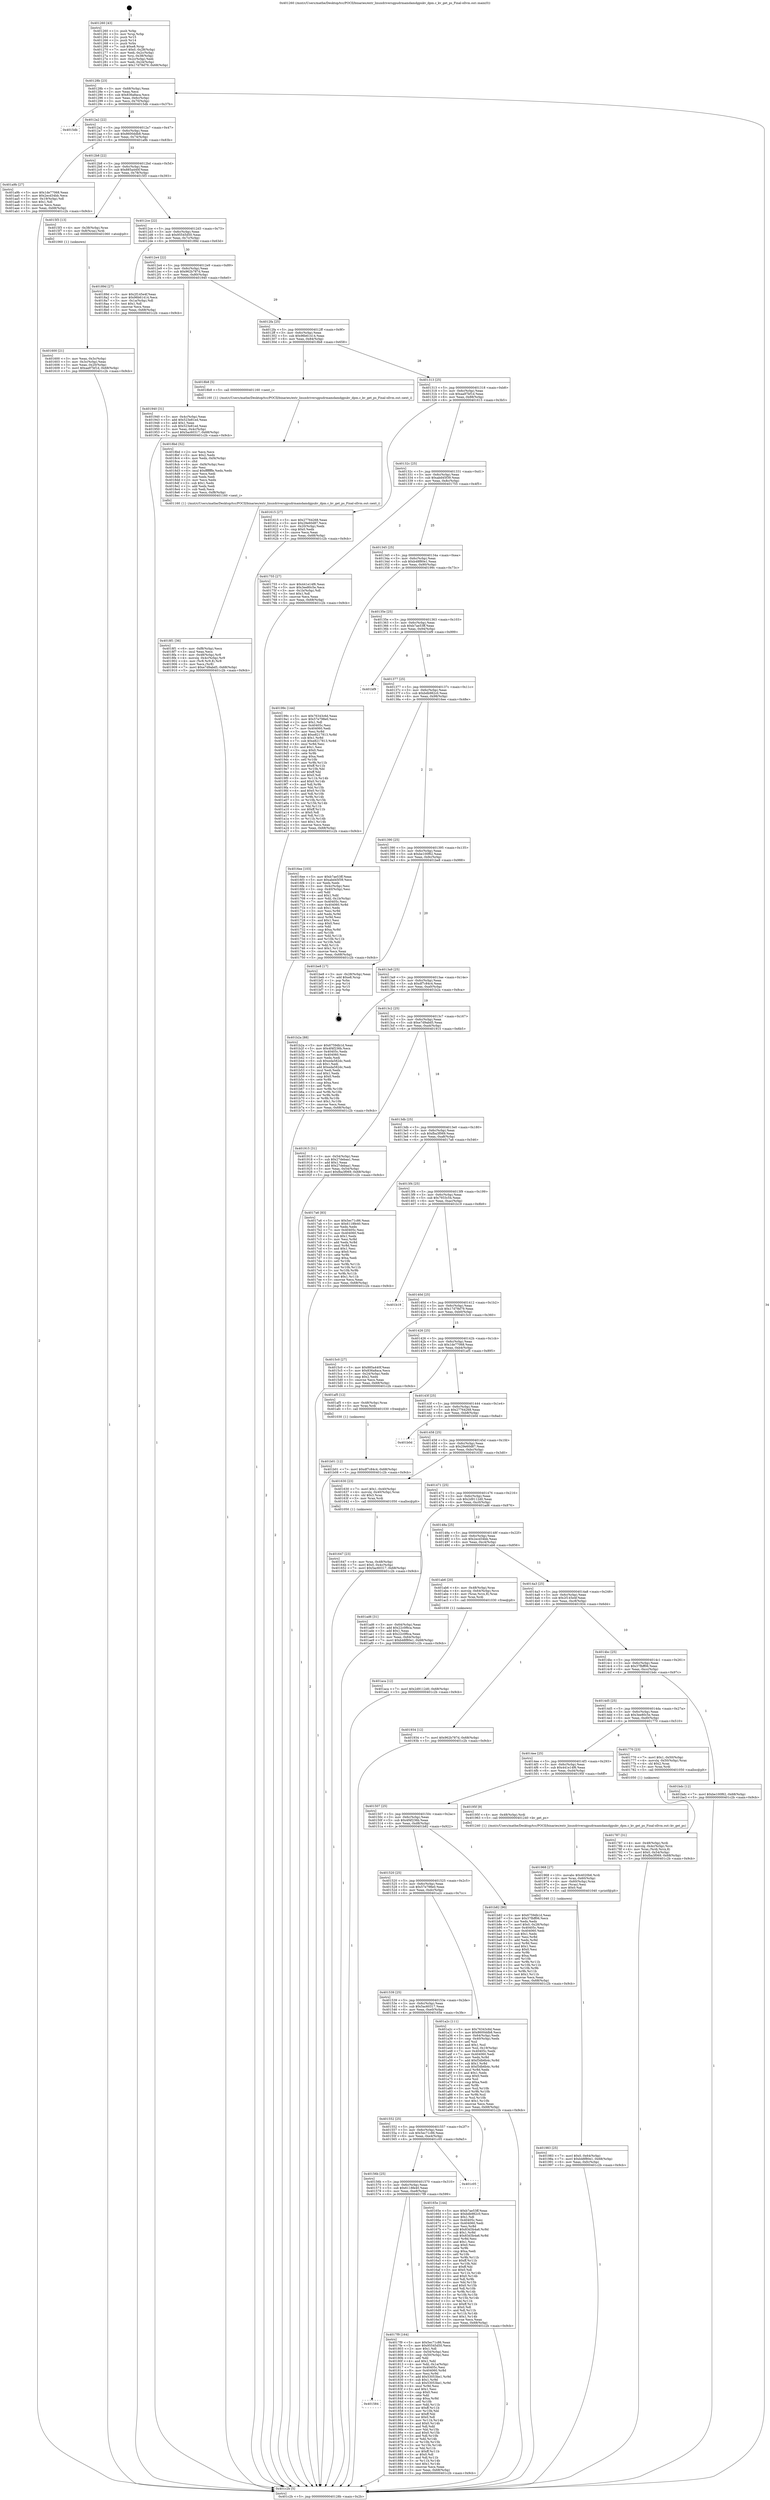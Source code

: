 digraph "0x401260" {
  label = "0x401260 (/mnt/c/Users/mathe/Desktop/tcc/POCII/binaries/extr_linuxdriversgpudrmamdamdgpukv_dpm.c_kv_get_ps_Final-ollvm.out::main(0))"
  labelloc = "t"
  node[shape=record]

  Entry [label="",width=0.3,height=0.3,shape=circle,fillcolor=black,style=filled]
  "0x40128b" [label="{
     0x40128b [23]\l
     | [instrs]\l
     &nbsp;&nbsp;0x40128b \<+3\>: mov -0x68(%rbp),%eax\l
     &nbsp;&nbsp;0x40128e \<+2\>: mov %eax,%ecx\l
     &nbsp;&nbsp;0x401290 \<+6\>: sub $0x836a8aca,%ecx\l
     &nbsp;&nbsp;0x401296 \<+3\>: mov %eax,-0x6c(%rbp)\l
     &nbsp;&nbsp;0x401299 \<+3\>: mov %ecx,-0x70(%rbp)\l
     &nbsp;&nbsp;0x40129c \<+6\>: je 00000000004015db \<main+0x37b\>\l
  }"]
  "0x4015db" [label="{
     0x4015db\l
  }", style=dashed]
  "0x4012a2" [label="{
     0x4012a2 [22]\l
     | [instrs]\l
     &nbsp;&nbsp;0x4012a2 \<+5\>: jmp 00000000004012a7 \<main+0x47\>\l
     &nbsp;&nbsp;0x4012a7 \<+3\>: mov -0x6c(%rbp),%eax\l
     &nbsp;&nbsp;0x4012aa \<+5\>: sub $0x8600ddb8,%eax\l
     &nbsp;&nbsp;0x4012af \<+3\>: mov %eax,-0x74(%rbp)\l
     &nbsp;&nbsp;0x4012b2 \<+6\>: je 0000000000401a9b \<main+0x83b\>\l
  }"]
  Exit [label="",width=0.3,height=0.3,shape=circle,fillcolor=black,style=filled,peripheries=2]
  "0x401a9b" [label="{
     0x401a9b [27]\l
     | [instrs]\l
     &nbsp;&nbsp;0x401a9b \<+5\>: mov $0x1de77068,%eax\l
     &nbsp;&nbsp;0x401aa0 \<+5\>: mov $0x2ecd34bb,%ecx\l
     &nbsp;&nbsp;0x401aa5 \<+3\>: mov -0x19(%rbp),%dl\l
     &nbsp;&nbsp;0x401aa8 \<+3\>: test $0x1,%dl\l
     &nbsp;&nbsp;0x401aab \<+3\>: cmovne %ecx,%eax\l
     &nbsp;&nbsp;0x401aae \<+3\>: mov %eax,-0x68(%rbp)\l
     &nbsp;&nbsp;0x401ab1 \<+5\>: jmp 0000000000401c2b \<main+0x9cb\>\l
  }"]
  "0x4012b8" [label="{
     0x4012b8 [22]\l
     | [instrs]\l
     &nbsp;&nbsp;0x4012b8 \<+5\>: jmp 00000000004012bd \<main+0x5d\>\l
     &nbsp;&nbsp;0x4012bd \<+3\>: mov -0x6c(%rbp),%eax\l
     &nbsp;&nbsp;0x4012c0 \<+5\>: sub $0x885a440f,%eax\l
     &nbsp;&nbsp;0x4012c5 \<+3\>: mov %eax,-0x78(%rbp)\l
     &nbsp;&nbsp;0x4012c8 \<+6\>: je 00000000004015f3 \<main+0x393\>\l
  }"]
  "0x401b01" [label="{
     0x401b01 [12]\l
     | [instrs]\l
     &nbsp;&nbsp;0x401b01 \<+7\>: movl $0xdf7c84c4,-0x68(%rbp)\l
     &nbsp;&nbsp;0x401b08 \<+5\>: jmp 0000000000401c2b \<main+0x9cb\>\l
  }"]
  "0x4015f3" [label="{
     0x4015f3 [13]\l
     | [instrs]\l
     &nbsp;&nbsp;0x4015f3 \<+4\>: mov -0x38(%rbp),%rax\l
     &nbsp;&nbsp;0x4015f7 \<+4\>: mov 0x8(%rax),%rdi\l
     &nbsp;&nbsp;0x4015fb \<+5\>: call 0000000000401060 \<atoi@plt\>\l
     | [calls]\l
     &nbsp;&nbsp;0x401060 \{1\} (unknown)\l
  }"]
  "0x4012ce" [label="{
     0x4012ce [22]\l
     | [instrs]\l
     &nbsp;&nbsp;0x4012ce \<+5\>: jmp 00000000004012d3 \<main+0x73\>\l
     &nbsp;&nbsp;0x4012d3 \<+3\>: mov -0x6c(%rbp),%eax\l
     &nbsp;&nbsp;0x4012d6 \<+5\>: sub $0x95545d50,%eax\l
     &nbsp;&nbsp;0x4012db \<+3\>: mov %eax,-0x7c(%rbp)\l
     &nbsp;&nbsp;0x4012de \<+6\>: je 000000000040189d \<main+0x63d\>\l
  }"]
  "0x401aca" [label="{
     0x401aca [12]\l
     | [instrs]\l
     &nbsp;&nbsp;0x401aca \<+7\>: movl $0x2d9112d0,-0x68(%rbp)\l
     &nbsp;&nbsp;0x401ad1 \<+5\>: jmp 0000000000401c2b \<main+0x9cb\>\l
  }"]
  "0x40189d" [label="{
     0x40189d [27]\l
     | [instrs]\l
     &nbsp;&nbsp;0x40189d \<+5\>: mov $0x2f145e4f,%eax\l
     &nbsp;&nbsp;0x4018a2 \<+5\>: mov $0x96b61414,%ecx\l
     &nbsp;&nbsp;0x4018a7 \<+3\>: mov -0x1a(%rbp),%dl\l
     &nbsp;&nbsp;0x4018aa \<+3\>: test $0x1,%dl\l
     &nbsp;&nbsp;0x4018ad \<+3\>: cmovne %ecx,%eax\l
     &nbsp;&nbsp;0x4018b0 \<+3\>: mov %eax,-0x68(%rbp)\l
     &nbsp;&nbsp;0x4018b3 \<+5\>: jmp 0000000000401c2b \<main+0x9cb\>\l
  }"]
  "0x4012e4" [label="{
     0x4012e4 [22]\l
     | [instrs]\l
     &nbsp;&nbsp;0x4012e4 \<+5\>: jmp 00000000004012e9 \<main+0x89\>\l
     &nbsp;&nbsp;0x4012e9 \<+3\>: mov -0x6c(%rbp),%eax\l
     &nbsp;&nbsp;0x4012ec \<+5\>: sub $0x962b787d,%eax\l
     &nbsp;&nbsp;0x4012f1 \<+3\>: mov %eax,-0x80(%rbp)\l
     &nbsp;&nbsp;0x4012f4 \<+6\>: je 0000000000401940 \<main+0x6e0\>\l
  }"]
  "0x401983" [label="{
     0x401983 [25]\l
     | [instrs]\l
     &nbsp;&nbsp;0x401983 \<+7\>: movl $0x0,-0x64(%rbp)\l
     &nbsp;&nbsp;0x40198a \<+7\>: movl $0xb48f80e1,-0x68(%rbp)\l
     &nbsp;&nbsp;0x401991 \<+6\>: mov %eax,-0xfc(%rbp)\l
     &nbsp;&nbsp;0x401997 \<+5\>: jmp 0000000000401c2b \<main+0x9cb\>\l
  }"]
  "0x401940" [label="{
     0x401940 [31]\l
     | [instrs]\l
     &nbsp;&nbsp;0x401940 \<+3\>: mov -0x4c(%rbp),%eax\l
     &nbsp;&nbsp;0x401943 \<+5\>: add $0x523e81ed,%eax\l
     &nbsp;&nbsp;0x401948 \<+3\>: add $0x1,%eax\l
     &nbsp;&nbsp;0x40194b \<+5\>: sub $0x523e81ed,%eax\l
     &nbsp;&nbsp;0x401950 \<+3\>: mov %eax,-0x4c(%rbp)\l
     &nbsp;&nbsp;0x401953 \<+7\>: movl $0x5ac60317,-0x68(%rbp)\l
     &nbsp;&nbsp;0x40195a \<+5\>: jmp 0000000000401c2b \<main+0x9cb\>\l
  }"]
  "0x4012fa" [label="{
     0x4012fa [25]\l
     | [instrs]\l
     &nbsp;&nbsp;0x4012fa \<+5\>: jmp 00000000004012ff \<main+0x9f\>\l
     &nbsp;&nbsp;0x4012ff \<+3\>: mov -0x6c(%rbp),%eax\l
     &nbsp;&nbsp;0x401302 \<+5\>: sub $0x96b61414,%eax\l
     &nbsp;&nbsp;0x401307 \<+6\>: mov %eax,-0x84(%rbp)\l
     &nbsp;&nbsp;0x40130d \<+6\>: je 00000000004018b8 \<main+0x658\>\l
  }"]
  "0x401968" [label="{
     0x401968 [27]\l
     | [instrs]\l
     &nbsp;&nbsp;0x401968 \<+10\>: movabs $0x4020b6,%rdi\l
     &nbsp;&nbsp;0x401972 \<+4\>: mov %rax,-0x60(%rbp)\l
     &nbsp;&nbsp;0x401976 \<+4\>: mov -0x60(%rbp),%rax\l
     &nbsp;&nbsp;0x40197a \<+2\>: mov (%rax),%esi\l
     &nbsp;&nbsp;0x40197c \<+2\>: mov $0x0,%al\l
     &nbsp;&nbsp;0x40197e \<+5\>: call 0000000000401040 \<printf@plt\>\l
     | [calls]\l
     &nbsp;&nbsp;0x401040 \{1\} (unknown)\l
  }"]
  "0x4018b8" [label="{
     0x4018b8 [5]\l
     | [instrs]\l
     &nbsp;&nbsp;0x4018b8 \<+5\>: call 0000000000401160 \<next_i\>\l
     | [calls]\l
     &nbsp;&nbsp;0x401160 \{1\} (/mnt/c/Users/mathe/Desktop/tcc/POCII/binaries/extr_linuxdriversgpudrmamdamdgpukv_dpm.c_kv_get_ps_Final-ollvm.out::next_i)\l
  }"]
  "0x401313" [label="{
     0x401313 [25]\l
     | [instrs]\l
     &nbsp;&nbsp;0x401313 \<+5\>: jmp 0000000000401318 \<main+0xb8\>\l
     &nbsp;&nbsp;0x401318 \<+3\>: mov -0x6c(%rbp),%eax\l
     &nbsp;&nbsp;0x40131b \<+5\>: sub $0xaa97bf1d,%eax\l
     &nbsp;&nbsp;0x401320 \<+6\>: mov %eax,-0x88(%rbp)\l
     &nbsp;&nbsp;0x401326 \<+6\>: je 0000000000401615 \<main+0x3b5\>\l
  }"]
  "0x4018f1" [label="{
     0x4018f1 [36]\l
     | [instrs]\l
     &nbsp;&nbsp;0x4018f1 \<+6\>: mov -0xf8(%rbp),%ecx\l
     &nbsp;&nbsp;0x4018f7 \<+3\>: imul %eax,%ecx\l
     &nbsp;&nbsp;0x4018fa \<+4\>: mov -0x48(%rbp),%r8\l
     &nbsp;&nbsp;0x4018fe \<+4\>: movslq -0x4c(%rbp),%r9\l
     &nbsp;&nbsp;0x401902 \<+4\>: mov (%r8,%r9,8),%r8\l
     &nbsp;&nbsp;0x401906 \<+3\>: mov %ecx,(%r8)\l
     &nbsp;&nbsp;0x401909 \<+7\>: movl $0xe7d9abd5,-0x68(%rbp)\l
     &nbsp;&nbsp;0x401910 \<+5\>: jmp 0000000000401c2b \<main+0x9cb\>\l
  }"]
  "0x401615" [label="{
     0x401615 [27]\l
     | [instrs]\l
     &nbsp;&nbsp;0x401615 \<+5\>: mov $0x27764268,%eax\l
     &nbsp;&nbsp;0x40161a \<+5\>: mov $0x29e60d87,%ecx\l
     &nbsp;&nbsp;0x40161f \<+3\>: mov -0x20(%rbp),%edx\l
     &nbsp;&nbsp;0x401622 \<+3\>: cmp $0x0,%edx\l
     &nbsp;&nbsp;0x401625 \<+3\>: cmove %ecx,%eax\l
     &nbsp;&nbsp;0x401628 \<+3\>: mov %eax,-0x68(%rbp)\l
     &nbsp;&nbsp;0x40162b \<+5\>: jmp 0000000000401c2b \<main+0x9cb\>\l
  }"]
  "0x40132c" [label="{
     0x40132c [25]\l
     | [instrs]\l
     &nbsp;&nbsp;0x40132c \<+5\>: jmp 0000000000401331 \<main+0xd1\>\l
     &nbsp;&nbsp;0x401331 \<+3\>: mov -0x6c(%rbp),%eax\l
     &nbsp;&nbsp;0x401334 \<+5\>: sub $0xabd45f39,%eax\l
     &nbsp;&nbsp;0x401339 \<+6\>: mov %eax,-0x8c(%rbp)\l
     &nbsp;&nbsp;0x40133f \<+6\>: je 0000000000401755 \<main+0x4f5\>\l
  }"]
  "0x4018bd" [label="{
     0x4018bd [52]\l
     | [instrs]\l
     &nbsp;&nbsp;0x4018bd \<+2\>: xor %ecx,%ecx\l
     &nbsp;&nbsp;0x4018bf \<+5\>: mov $0x2,%edx\l
     &nbsp;&nbsp;0x4018c4 \<+6\>: mov %edx,-0xf4(%rbp)\l
     &nbsp;&nbsp;0x4018ca \<+1\>: cltd\l
     &nbsp;&nbsp;0x4018cb \<+6\>: mov -0xf4(%rbp),%esi\l
     &nbsp;&nbsp;0x4018d1 \<+2\>: idiv %esi\l
     &nbsp;&nbsp;0x4018d3 \<+6\>: imul $0xfffffffe,%edx,%edx\l
     &nbsp;&nbsp;0x4018d9 \<+2\>: mov %ecx,%edi\l
     &nbsp;&nbsp;0x4018db \<+2\>: sub %edx,%edi\l
     &nbsp;&nbsp;0x4018dd \<+2\>: mov %ecx,%edx\l
     &nbsp;&nbsp;0x4018df \<+3\>: sub $0x1,%edx\l
     &nbsp;&nbsp;0x4018e2 \<+2\>: add %edx,%edi\l
     &nbsp;&nbsp;0x4018e4 \<+2\>: sub %edi,%ecx\l
     &nbsp;&nbsp;0x4018e6 \<+6\>: mov %ecx,-0xf8(%rbp)\l
     &nbsp;&nbsp;0x4018ec \<+5\>: call 0000000000401160 \<next_i\>\l
     | [calls]\l
     &nbsp;&nbsp;0x401160 \{1\} (/mnt/c/Users/mathe/Desktop/tcc/POCII/binaries/extr_linuxdriversgpudrmamdamdgpukv_dpm.c_kv_get_ps_Final-ollvm.out::next_i)\l
  }"]
  "0x401755" [label="{
     0x401755 [27]\l
     | [instrs]\l
     &nbsp;&nbsp;0x401755 \<+5\>: mov $0x441e14f6,%eax\l
     &nbsp;&nbsp;0x40175a \<+5\>: mov $0x3ee80c5e,%ecx\l
     &nbsp;&nbsp;0x40175f \<+3\>: mov -0x1b(%rbp),%dl\l
     &nbsp;&nbsp;0x401762 \<+3\>: test $0x1,%dl\l
     &nbsp;&nbsp;0x401765 \<+3\>: cmovne %ecx,%eax\l
     &nbsp;&nbsp;0x401768 \<+3\>: mov %eax,-0x68(%rbp)\l
     &nbsp;&nbsp;0x40176b \<+5\>: jmp 0000000000401c2b \<main+0x9cb\>\l
  }"]
  "0x401345" [label="{
     0x401345 [25]\l
     | [instrs]\l
     &nbsp;&nbsp;0x401345 \<+5\>: jmp 000000000040134a \<main+0xea\>\l
     &nbsp;&nbsp;0x40134a \<+3\>: mov -0x6c(%rbp),%eax\l
     &nbsp;&nbsp;0x40134d \<+5\>: sub $0xb48f80e1,%eax\l
     &nbsp;&nbsp;0x401352 \<+6\>: mov %eax,-0x90(%rbp)\l
     &nbsp;&nbsp;0x401358 \<+6\>: je 000000000040199c \<main+0x73c\>\l
  }"]
  "0x401584" [label="{
     0x401584\l
  }", style=dashed]
  "0x40199c" [label="{
     0x40199c [144]\l
     | [instrs]\l
     &nbsp;&nbsp;0x40199c \<+5\>: mov $0x76343c6d,%eax\l
     &nbsp;&nbsp;0x4019a1 \<+5\>: mov $0x57e798e0,%ecx\l
     &nbsp;&nbsp;0x4019a6 \<+2\>: mov $0x1,%dl\l
     &nbsp;&nbsp;0x4019a8 \<+7\>: mov 0x40405c,%esi\l
     &nbsp;&nbsp;0x4019af \<+7\>: mov 0x404060,%edi\l
     &nbsp;&nbsp;0x4019b6 \<+3\>: mov %esi,%r8d\l
     &nbsp;&nbsp;0x4019b9 \<+7\>: add $0xe8217813,%r8d\l
     &nbsp;&nbsp;0x4019c0 \<+4\>: sub $0x1,%r8d\l
     &nbsp;&nbsp;0x4019c4 \<+7\>: sub $0xe8217813,%r8d\l
     &nbsp;&nbsp;0x4019cb \<+4\>: imul %r8d,%esi\l
     &nbsp;&nbsp;0x4019cf \<+3\>: and $0x1,%esi\l
     &nbsp;&nbsp;0x4019d2 \<+3\>: cmp $0x0,%esi\l
     &nbsp;&nbsp;0x4019d5 \<+4\>: sete %r9b\l
     &nbsp;&nbsp;0x4019d9 \<+3\>: cmp $0xa,%edi\l
     &nbsp;&nbsp;0x4019dc \<+4\>: setl %r10b\l
     &nbsp;&nbsp;0x4019e0 \<+3\>: mov %r9b,%r11b\l
     &nbsp;&nbsp;0x4019e3 \<+4\>: xor $0xff,%r11b\l
     &nbsp;&nbsp;0x4019e7 \<+3\>: mov %r10b,%bl\l
     &nbsp;&nbsp;0x4019ea \<+3\>: xor $0xff,%bl\l
     &nbsp;&nbsp;0x4019ed \<+3\>: xor $0x0,%dl\l
     &nbsp;&nbsp;0x4019f0 \<+3\>: mov %r11b,%r14b\l
     &nbsp;&nbsp;0x4019f3 \<+4\>: and $0x0,%r14b\l
     &nbsp;&nbsp;0x4019f7 \<+3\>: and %dl,%r9b\l
     &nbsp;&nbsp;0x4019fa \<+3\>: mov %bl,%r15b\l
     &nbsp;&nbsp;0x4019fd \<+4\>: and $0x0,%r15b\l
     &nbsp;&nbsp;0x401a01 \<+3\>: and %dl,%r10b\l
     &nbsp;&nbsp;0x401a04 \<+3\>: or %r9b,%r14b\l
     &nbsp;&nbsp;0x401a07 \<+3\>: or %r10b,%r15b\l
     &nbsp;&nbsp;0x401a0a \<+3\>: xor %r15b,%r14b\l
     &nbsp;&nbsp;0x401a0d \<+3\>: or %bl,%r11b\l
     &nbsp;&nbsp;0x401a10 \<+4\>: xor $0xff,%r11b\l
     &nbsp;&nbsp;0x401a14 \<+3\>: or $0x0,%dl\l
     &nbsp;&nbsp;0x401a17 \<+3\>: and %dl,%r11b\l
     &nbsp;&nbsp;0x401a1a \<+3\>: or %r11b,%r14b\l
     &nbsp;&nbsp;0x401a1d \<+4\>: test $0x1,%r14b\l
     &nbsp;&nbsp;0x401a21 \<+3\>: cmovne %ecx,%eax\l
     &nbsp;&nbsp;0x401a24 \<+3\>: mov %eax,-0x68(%rbp)\l
     &nbsp;&nbsp;0x401a27 \<+5\>: jmp 0000000000401c2b \<main+0x9cb\>\l
  }"]
  "0x40135e" [label="{
     0x40135e [25]\l
     | [instrs]\l
     &nbsp;&nbsp;0x40135e \<+5\>: jmp 0000000000401363 \<main+0x103\>\l
     &nbsp;&nbsp;0x401363 \<+3\>: mov -0x6c(%rbp),%eax\l
     &nbsp;&nbsp;0x401366 \<+5\>: sub $0xb7ae53ff,%eax\l
     &nbsp;&nbsp;0x40136b \<+6\>: mov %eax,-0x94(%rbp)\l
     &nbsp;&nbsp;0x401371 \<+6\>: je 0000000000401bf9 \<main+0x999\>\l
  }"]
  "0x4017f9" [label="{
     0x4017f9 [164]\l
     | [instrs]\l
     &nbsp;&nbsp;0x4017f9 \<+5\>: mov $0x5ec71c86,%eax\l
     &nbsp;&nbsp;0x4017fe \<+5\>: mov $0x95545d50,%ecx\l
     &nbsp;&nbsp;0x401803 \<+2\>: mov $0x1,%dl\l
     &nbsp;&nbsp;0x401805 \<+3\>: mov -0x54(%rbp),%esi\l
     &nbsp;&nbsp;0x401808 \<+3\>: cmp -0x50(%rbp),%esi\l
     &nbsp;&nbsp;0x40180b \<+4\>: setl %dil\l
     &nbsp;&nbsp;0x40180f \<+4\>: and $0x1,%dil\l
     &nbsp;&nbsp;0x401813 \<+4\>: mov %dil,-0x1a(%rbp)\l
     &nbsp;&nbsp;0x401817 \<+7\>: mov 0x40405c,%esi\l
     &nbsp;&nbsp;0x40181e \<+8\>: mov 0x404060,%r8d\l
     &nbsp;&nbsp;0x401826 \<+3\>: mov %esi,%r9d\l
     &nbsp;&nbsp;0x401829 \<+7\>: add $0x53053be1,%r9d\l
     &nbsp;&nbsp;0x401830 \<+4\>: sub $0x1,%r9d\l
     &nbsp;&nbsp;0x401834 \<+7\>: sub $0x53053be1,%r9d\l
     &nbsp;&nbsp;0x40183b \<+4\>: imul %r9d,%esi\l
     &nbsp;&nbsp;0x40183f \<+3\>: and $0x1,%esi\l
     &nbsp;&nbsp;0x401842 \<+3\>: cmp $0x0,%esi\l
     &nbsp;&nbsp;0x401845 \<+4\>: sete %dil\l
     &nbsp;&nbsp;0x401849 \<+4\>: cmp $0xa,%r8d\l
     &nbsp;&nbsp;0x40184d \<+4\>: setl %r10b\l
     &nbsp;&nbsp;0x401851 \<+3\>: mov %dil,%r11b\l
     &nbsp;&nbsp;0x401854 \<+4\>: xor $0xff,%r11b\l
     &nbsp;&nbsp;0x401858 \<+3\>: mov %r10b,%bl\l
     &nbsp;&nbsp;0x40185b \<+3\>: xor $0xff,%bl\l
     &nbsp;&nbsp;0x40185e \<+3\>: xor $0x0,%dl\l
     &nbsp;&nbsp;0x401861 \<+3\>: mov %r11b,%r14b\l
     &nbsp;&nbsp;0x401864 \<+4\>: and $0x0,%r14b\l
     &nbsp;&nbsp;0x401868 \<+3\>: and %dl,%dil\l
     &nbsp;&nbsp;0x40186b \<+3\>: mov %bl,%r15b\l
     &nbsp;&nbsp;0x40186e \<+4\>: and $0x0,%r15b\l
     &nbsp;&nbsp;0x401872 \<+3\>: and %dl,%r10b\l
     &nbsp;&nbsp;0x401875 \<+3\>: or %dil,%r14b\l
     &nbsp;&nbsp;0x401878 \<+3\>: or %r10b,%r15b\l
     &nbsp;&nbsp;0x40187b \<+3\>: xor %r15b,%r14b\l
     &nbsp;&nbsp;0x40187e \<+3\>: or %bl,%r11b\l
     &nbsp;&nbsp;0x401881 \<+4\>: xor $0xff,%r11b\l
     &nbsp;&nbsp;0x401885 \<+3\>: or $0x0,%dl\l
     &nbsp;&nbsp;0x401888 \<+3\>: and %dl,%r11b\l
     &nbsp;&nbsp;0x40188b \<+3\>: or %r11b,%r14b\l
     &nbsp;&nbsp;0x40188e \<+4\>: test $0x1,%r14b\l
     &nbsp;&nbsp;0x401892 \<+3\>: cmovne %ecx,%eax\l
     &nbsp;&nbsp;0x401895 \<+3\>: mov %eax,-0x68(%rbp)\l
     &nbsp;&nbsp;0x401898 \<+5\>: jmp 0000000000401c2b \<main+0x9cb\>\l
  }"]
  "0x401bf9" [label="{
     0x401bf9\l
  }", style=dashed]
  "0x401377" [label="{
     0x401377 [25]\l
     | [instrs]\l
     &nbsp;&nbsp;0x401377 \<+5\>: jmp 000000000040137c \<main+0x11c\>\l
     &nbsp;&nbsp;0x40137c \<+3\>: mov -0x6c(%rbp),%eax\l
     &nbsp;&nbsp;0x40137f \<+5\>: sub $0xbdb982c0,%eax\l
     &nbsp;&nbsp;0x401384 \<+6\>: mov %eax,-0x98(%rbp)\l
     &nbsp;&nbsp;0x40138a \<+6\>: je 00000000004016ee \<main+0x48e\>\l
  }"]
  "0x40156b" [label="{
     0x40156b [25]\l
     | [instrs]\l
     &nbsp;&nbsp;0x40156b \<+5\>: jmp 0000000000401570 \<main+0x310\>\l
     &nbsp;&nbsp;0x401570 \<+3\>: mov -0x6c(%rbp),%eax\l
     &nbsp;&nbsp;0x401573 \<+5\>: sub $0x6118fe40,%eax\l
     &nbsp;&nbsp;0x401578 \<+6\>: mov %eax,-0xe8(%rbp)\l
     &nbsp;&nbsp;0x40157e \<+6\>: je 00000000004017f9 \<main+0x599\>\l
  }"]
  "0x4016ee" [label="{
     0x4016ee [103]\l
     | [instrs]\l
     &nbsp;&nbsp;0x4016ee \<+5\>: mov $0xb7ae53ff,%eax\l
     &nbsp;&nbsp;0x4016f3 \<+5\>: mov $0xabd45f39,%ecx\l
     &nbsp;&nbsp;0x4016f8 \<+2\>: xor %edx,%edx\l
     &nbsp;&nbsp;0x4016fa \<+3\>: mov -0x4c(%rbp),%esi\l
     &nbsp;&nbsp;0x4016fd \<+3\>: cmp -0x40(%rbp),%esi\l
     &nbsp;&nbsp;0x401700 \<+4\>: setl %dil\l
     &nbsp;&nbsp;0x401704 \<+4\>: and $0x1,%dil\l
     &nbsp;&nbsp;0x401708 \<+4\>: mov %dil,-0x1b(%rbp)\l
     &nbsp;&nbsp;0x40170c \<+7\>: mov 0x40405c,%esi\l
     &nbsp;&nbsp;0x401713 \<+8\>: mov 0x404060,%r8d\l
     &nbsp;&nbsp;0x40171b \<+3\>: sub $0x1,%edx\l
     &nbsp;&nbsp;0x40171e \<+3\>: mov %esi,%r9d\l
     &nbsp;&nbsp;0x401721 \<+3\>: add %edx,%r9d\l
     &nbsp;&nbsp;0x401724 \<+4\>: imul %r9d,%esi\l
     &nbsp;&nbsp;0x401728 \<+3\>: and $0x1,%esi\l
     &nbsp;&nbsp;0x40172b \<+3\>: cmp $0x0,%esi\l
     &nbsp;&nbsp;0x40172e \<+4\>: sete %dil\l
     &nbsp;&nbsp;0x401732 \<+4\>: cmp $0xa,%r8d\l
     &nbsp;&nbsp;0x401736 \<+4\>: setl %r10b\l
     &nbsp;&nbsp;0x40173a \<+3\>: mov %dil,%r11b\l
     &nbsp;&nbsp;0x40173d \<+3\>: and %r10b,%r11b\l
     &nbsp;&nbsp;0x401740 \<+3\>: xor %r10b,%dil\l
     &nbsp;&nbsp;0x401743 \<+3\>: or %dil,%r11b\l
     &nbsp;&nbsp;0x401746 \<+4\>: test $0x1,%r11b\l
     &nbsp;&nbsp;0x40174a \<+3\>: cmovne %ecx,%eax\l
     &nbsp;&nbsp;0x40174d \<+3\>: mov %eax,-0x68(%rbp)\l
     &nbsp;&nbsp;0x401750 \<+5\>: jmp 0000000000401c2b \<main+0x9cb\>\l
  }"]
  "0x401390" [label="{
     0x401390 [25]\l
     | [instrs]\l
     &nbsp;&nbsp;0x401390 \<+5\>: jmp 0000000000401395 \<main+0x135\>\l
     &nbsp;&nbsp;0x401395 \<+3\>: mov -0x6c(%rbp),%eax\l
     &nbsp;&nbsp;0x401398 \<+5\>: sub $0xbe100f62,%eax\l
     &nbsp;&nbsp;0x40139d \<+6\>: mov %eax,-0x9c(%rbp)\l
     &nbsp;&nbsp;0x4013a3 \<+6\>: je 0000000000401be8 \<main+0x988\>\l
  }"]
  "0x401c05" [label="{
     0x401c05\l
  }", style=dashed]
  "0x401be8" [label="{
     0x401be8 [17]\l
     | [instrs]\l
     &nbsp;&nbsp;0x401be8 \<+3\>: mov -0x28(%rbp),%eax\l
     &nbsp;&nbsp;0x401beb \<+7\>: add $0xe8,%rsp\l
     &nbsp;&nbsp;0x401bf2 \<+1\>: pop %rbx\l
     &nbsp;&nbsp;0x401bf3 \<+2\>: pop %r14\l
     &nbsp;&nbsp;0x401bf5 \<+2\>: pop %r15\l
     &nbsp;&nbsp;0x401bf7 \<+1\>: pop %rbp\l
     &nbsp;&nbsp;0x401bf8 \<+1\>: ret\l
  }"]
  "0x4013a9" [label="{
     0x4013a9 [25]\l
     | [instrs]\l
     &nbsp;&nbsp;0x4013a9 \<+5\>: jmp 00000000004013ae \<main+0x14e\>\l
     &nbsp;&nbsp;0x4013ae \<+3\>: mov -0x6c(%rbp),%eax\l
     &nbsp;&nbsp;0x4013b1 \<+5\>: sub $0xdf7c84c4,%eax\l
     &nbsp;&nbsp;0x4013b6 \<+6\>: mov %eax,-0xa0(%rbp)\l
     &nbsp;&nbsp;0x4013bc \<+6\>: je 0000000000401b2a \<main+0x8ca\>\l
  }"]
  "0x401787" [label="{
     0x401787 [31]\l
     | [instrs]\l
     &nbsp;&nbsp;0x401787 \<+4\>: mov -0x48(%rbp),%rdi\l
     &nbsp;&nbsp;0x40178b \<+4\>: movslq -0x4c(%rbp),%rcx\l
     &nbsp;&nbsp;0x40178f \<+4\>: mov %rax,(%rdi,%rcx,8)\l
     &nbsp;&nbsp;0x401793 \<+7\>: movl $0x0,-0x54(%rbp)\l
     &nbsp;&nbsp;0x40179a \<+7\>: movl $0xfba3f069,-0x68(%rbp)\l
     &nbsp;&nbsp;0x4017a1 \<+5\>: jmp 0000000000401c2b \<main+0x9cb\>\l
  }"]
  "0x401b2a" [label="{
     0x401b2a [88]\l
     | [instrs]\l
     &nbsp;&nbsp;0x401b2a \<+5\>: mov $0x6759db1d,%eax\l
     &nbsp;&nbsp;0x401b2f \<+5\>: mov $0x4f4f236b,%ecx\l
     &nbsp;&nbsp;0x401b34 \<+7\>: mov 0x40405c,%edx\l
     &nbsp;&nbsp;0x401b3b \<+7\>: mov 0x404060,%esi\l
     &nbsp;&nbsp;0x401b42 \<+2\>: mov %edx,%edi\l
     &nbsp;&nbsp;0x401b44 \<+6\>: sub $0xeda582dc,%edi\l
     &nbsp;&nbsp;0x401b4a \<+3\>: sub $0x1,%edi\l
     &nbsp;&nbsp;0x401b4d \<+6\>: add $0xeda582dc,%edi\l
     &nbsp;&nbsp;0x401b53 \<+3\>: imul %edi,%edx\l
     &nbsp;&nbsp;0x401b56 \<+3\>: and $0x1,%edx\l
     &nbsp;&nbsp;0x401b59 \<+3\>: cmp $0x0,%edx\l
     &nbsp;&nbsp;0x401b5c \<+4\>: sete %r8b\l
     &nbsp;&nbsp;0x401b60 \<+3\>: cmp $0xa,%esi\l
     &nbsp;&nbsp;0x401b63 \<+4\>: setl %r9b\l
     &nbsp;&nbsp;0x401b67 \<+3\>: mov %r8b,%r10b\l
     &nbsp;&nbsp;0x401b6a \<+3\>: and %r9b,%r10b\l
     &nbsp;&nbsp;0x401b6d \<+3\>: xor %r9b,%r8b\l
     &nbsp;&nbsp;0x401b70 \<+3\>: or %r8b,%r10b\l
     &nbsp;&nbsp;0x401b73 \<+4\>: test $0x1,%r10b\l
     &nbsp;&nbsp;0x401b77 \<+3\>: cmovne %ecx,%eax\l
     &nbsp;&nbsp;0x401b7a \<+3\>: mov %eax,-0x68(%rbp)\l
     &nbsp;&nbsp;0x401b7d \<+5\>: jmp 0000000000401c2b \<main+0x9cb\>\l
  }"]
  "0x4013c2" [label="{
     0x4013c2 [25]\l
     | [instrs]\l
     &nbsp;&nbsp;0x4013c2 \<+5\>: jmp 00000000004013c7 \<main+0x167\>\l
     &nbsp;&nbsp;0x4013c7 \<+3\>: mov -0x6c(%rbp),%eax\l
     &nbsp;&nbsp;0x4013ca \<+5\>: sub $0xe7d9abd5,%eax\l
     &nbsp;&nbsp;0x4013cf \<+6\>: mov %eax,-0xa4(%rbp)\l
     &nbsp;&nbsp;0x4013d5 \<+6\>: je 0000000000401915 \<main+0x6b5\>\l
  }"]
  "0x401552" [label="{
     0x401552 [25]\l
     | [instrs]\l
     &nbsp;&nbsp;0x401552 \<+5\>: jmp 0000000000401557 \<main+0x2f7\>\l
     &nbsp;&nbsp;0x401557 \<+3\>: mov -0x6c(%rbp),%eax\l
     &nbsp;&nbsp;0x40155a \<+5\>: sub $0x5ec71c86,%eax\l
     &nbsp;&nbsp;0x40155f \<+6\>: mov %eax,-0xe4(%rbp)\l
     &nbsp;&nbsp;0x401565 \<+6\>: je 0000000000401c05 \<main+0x9a5\>\l
  }"]
  "0x401915" [label="{
     0x401915 [31]\l
     | [instrs]\l
     &nbsp;&nbsp;0x401915 \<+3\>: mov -0x54(%rbp),%eax\l
     &nbsp;&nbsp;0x401918 \<+5\>: sub $0x27debaa1,%eax\l
     &nbsp;&nbsp;0x40191d \<+3\>: add $0x1,%eax\l
     &nbsp;&nbsp;0x401920 \<+5\>: add $0x27debaa1,%eax\l
     &nbsp;&nbsp;0x401925 \<+3\>: mov %eax,-0x54(%rbp)\l
     &nbsp;&nbsp;0x401928 \<+7\>: movl $0xfba3f069,-0x68(%rbp)\l
     &nbsp;&nbsp;0x40192f \<+5\>: jmp 0000000000401c2b \<main+0x9cb\>\l
  }"]
  "0x4013db" [label="{
     0x4013db [25]\l
     | [instrs]\l
     &nbsp;&nbsp;0x4013db \<+5\>: jmp 00000000004013e0 \<main+0x180\>\l
     &nbsp;&nbsp;0x4013e0 \<+3\>: mov -0x6c(%rbp),%eax\l
     &nbsp;&nbsp;0x4013e3 \<+5\>: sub $0xfba3f069,%eax\l
     &nbsp;&nbsp;0x4013e8 \<+6\>: mov %eax,-0xa8(%rbp)\l
     &nbsp;&nbsp;0x4013ee \<+6\>: je 00000000004017a6 \<main+0x546\>\l
  }"]
  "0x40165e" [label="{
     0x40165e [144]\l
     | [instrs]\l
     &nbsp;&nbsp;0x40165e \<+5\>: mov $0xb7ae53ff,%eax\l
     &nbsp;&nbsp;0x401663 \<+5\>: mov $0xbdb982c0,%ecx\l
     &nbsp;&nbsp;0x401668 \<+2\>: mov $0x1,%dl\l
     &nbsp;&nbsp;0x40166a \<+7\>: mov 0x40405c,%esi\l
     &nbsp;&nbsp;0x401671 \<+7\>: mov 0x404060,%edi\l
     &nbsp;&nbsp;0x401678 \<+3\>: mov %esi,%r8d\l
     &nbsp;&nbsp;0x40167b \<+7\>: add $0x83d3b4a6,%r8d\l
     &nbsp;&nbsp;0x401682 \<+4\>: sub $0x1,%r8d\l
     &nbsp;&nbsp;0x401686 \<+7\>: sub $0x83d3b4a6,%r8d\l
     &nbsp;&nbsp;0x40168d \<+4\>: imul %r8d,%esi\l
     &nbsp;&nbsp;0x401691 \<+3\>: and $0x1,%esi\l
     &nbsp;&nbsp;0x401694 \<+3\>: cmp $0x0,%esi\l
     &nbsp;&nbsp;0x401697 \<+4\>: sete %r9b\l
     &nbsp;&nbsp;0x40169b \<+3\>: cmp $0xa,%edi\l
     &nbsp;&nbsp;0x40169e \<+4\>: setl %r10b\l
     &nbsp;&nbsp;0x4016a2 \<+3\>: mov %r9b,%r11b\l
     &nbsp;&nbsp;0x4016a5 \<+4\>: xor $0xff,%r11b\l
     &nbsp;&nbsp;0x4016a9 \<+3\>: mov %r10b,%bl\l
     &nbsp;&nbsp;0x4016ac \<+3\>: xor $0xff,%bl\l
     &nbsp;&nbsp;0x4016af \<+3\>: xor $0x0,%dl\l
     &nbsp;&nbsp;0x4016b2 \<+3\>: mov %r11b,%r14b\l
     &nbsp;&nbsp;0x4016b5 \<+4\>: and $0x0,%r14b\l
     &nbsp;&nbsp;0x4016b9 \<+3\>: and %dl,%r9b\l
     &nbsp;&nbsp;0x4016bc \<+3\>: mov %bl,%r15b\l
     &nbsp;&nbsp;0x4016bf \<+4\>: and $0x0,%r15b\l
     &nbsp;&nbsp;0x4016c3 \<+3\>: and %dl,%r10b\l
     &nbsp;&nbsp;0x4016c6 \<+3\>: or %r9b,%r14b\l
     &nbsp;&nbsp;0x4016c9 \<+3\>: or %r10b,%r15b\l
     &nbsp;&nbsp;0x4016cc \<+3\>: xor %r15b,%r14b\l
     &nbsp;&nbsp;0x4016cf \<+3\>: or %bl,%r11b\l
     &nbsp;&nbsp;0x4016d2 \<+4\>: xor $0xff,%r11b\l
     &nbsp;&nbsp;0x4016d6 \<+3\>: or $0x0,%dl\l
     &nbsp;&nbsp;0x4016d9 \<+3\>: and %dl,%r11b\l
     &nbsp;&nbsp;0x4016dc \<+3\>: or %r11b,%r14b\l
     &nbsp;&nbsp;0x4016df \<+4\>: test $0x1,%r14b\l
     &nbsp;&nbsp;0x4016e3 \<+3\>: cmovne %ecx,%eax\l
     &nbsp;&nbsp;0x4016e6 \<+3\>: mov %eax,-0x68(%rbp)\l
     &nbsp;&nbsp;0x4016e9 \<+5\>: jmp 0000000000401c2b \<main+0x9cb\>\l
  }"]
  "0x4017a6" [label="{
     0x4017a6 [83]\l
     | [instrs]\l
     &nbsp;&nbsp;0x4017a6 \<+5\>: mov $0x5ec71c86,%eax\l
     &nbsp;&nbsp;0x4017ab \<+5\>: mov $0x6118fe40,%ecx\l
     &nbsp;&nbsp;0x4017b0 \<+2\>: xor %edx,%edx\l
     &nbsp;&nbsp;0x4017b2 \<+7\>: mov 0x40405c,%esi\l
     &nbsp;&nbsp;0x4017b9 \<+7\>: mov 0x404060,%edi\l
     &nbsp;&nbsp;0x4017c0 \<+3\>: sub $0x1,%edx\l
     &nbsp;&nbsp;0x4017c3 \<+3\>: mov %esi,%r8d\l
     &nbsp;&nbsp;0x4017c6 \<+3\>: add %edx,%r8d\l
     &nbsp;&nbsp;0x4017c9 \<+4\>: imul %r8d,%esi\l
     &nbsp;&nbsp;0x4017cd \<+3\>: and $0x1,%esi\l
     &nbsp;&nbsp;0x4017d0 \<+3\>: cmp $0x0,%esi\l
     &nbsp;&nbsp;0x4017d3 \<+4\>: sete %r9b\l
     &nbsp;&nbsp;0x4017d7 \<+3\>: cmp $0xa,%edi\l
     &nbsp;&nbsp;0x4017da \<+4\>: setl %r10b\l
     &nbsp;&nbsp;0x4017de \<+3\>: mov %r9b,%r11b\l
     &nbsp;&nbsp;0x4017e1 \<+3\>: and %r10b,%r11b\l
     &nbsp;&nbsp;0x4017e4 \<+3\>: xor %r10b,%r9b\l
     &nbsp;&nbsp;0x4017e7 \<+3\>: or %r9b,%r11b\l
     &nbsp;&nbsp;0x4017ea \<+4\>: test $0x1,%r11b\l
     &nbsp;&nbsp;0x4017ee \<+3\>: cmovne %ecx,%eax\l
     &nbsp;&nbsp;0x4017f1 \<+3\>: mov %eax,-0x68(%rbp)\l
     &nbsp;&nbsp;0x4017f4 \<+5\>: jmp 0000000000401c2b \<main+0x9cb\>\l
  }"]
  "0x4013f4" [label="{
     0x4013f4 [25]\l
     | [instrs]\l
     &nbsp;&nbsp;0x4013f4 \<+5\>: jmp 00000000004013f9 \<main+0x199\>\l
     &nbsp;&nbsp;0x4013f9 \<+3\>: mov -0x6c(%rbp),%eax\l
     &nbsp;&nbsp;0x4013fc \<+5\>: sub $0x7933c54,%eax\l
     &nbsp;&nbsp;0x401401 \<+6\>: mov %eax,-0xac(%rbp)\l
     &nbsp;&nbsp;0x401407 \<+6\>: je 0000000000401b19 \<main+0x8b9\>\l
  }"]
  "0x401539" [label="{
     0x401539 [25]\l
     | [instrs]\l
     &nbsp;&nbsp;0x401539 \<+5\>: jmp 000000000040153e \<main+0x2de\>\l
     &nbsp;&nbsp;0x40153e \<+3\>: mov -0x6c(%rbp),%eax\l
     &nbsp;&nbsp;0x401541 \<+5\>: sub $0x5ac60317,%eax\l
     &nbsp;&nbsp;0x401546 \<+6\>: mov %eax,-0xe0(%rbp)\l
     &nbsp;&nbsp;0x40154c \<+6\>: je 000000000040165e \<main+0x3fe\>\l
  }"]
  "0x401b19" [label="{
     0x401b19\l
  }", style=dashed]
  "0x40140d" [label="{
     0x40140d [25]\l
     | [instrs]\l
     &nbsp;&nbsp;0x40140d \<+5\>: jmp 0000000000401412 \<main+0x1b2\>\l
     &nbsp;&nbsp;0x401412 \<+3\>: mov -0x6c(%rbp),%eax\l
     &nbsp;&nbsp;0x401415 \<+5\>: sub $0x17d78d79,%eax\l
     &nbsp;&nbsp;0x40141a \<+6\>: mov %eax,-0xb0(%rbp)\l
     &nbsp;&nbsp;0x401420 \<+6\>: je 00000000004015c0 \<main+0x360\>\l
  }"]
  "0x401a2c" [label="{
     0x401a2c [111]\l
     | [instrs]\l
     &nbsp;&nbsp;0x401a2c \<+5\>: mov $0x76343c6d,%eax\l
     &nbsp;&nbsp;0x401a31 \<+5\>: mov $0x8600ddb8,%ecx\l
     &nbsp;&nbsp;0x401a36 \<+3\>: mov -0x64(%rbp),%edx\l
     &nbsp;&nbsp;0x401a39 \<+3\>: cmp -0x40(%rbp),%edx\l
     &nbsp;&nbsp;0x401a3c \<+4\>: setl %sil\l
     &nbsp;&nbsp;0x401a40 \<+4\>: and $0x1,%sil\l
     &nbsp;&nbsp;0x401a44 \<+4\>: mov %sil,-0x19(%rbp)\l
     &nbsp;&nbsp;0x401a48 \<+7\>: mov 0x40405c,%edx\l
     &nbsp;&nbsp;0x401a4f \<+7\>: mov 0x404060,%edi\l
     &nbsp;&nbsp;0x401a56 \<+3\>: mov %edx,%r8d\l
     &nbsp;&nbsp;0x401a59 \<+7\>: add $0xf3db6b4c,%r8d\l
     &nbsp;&nbsp;0x401a60 \<+4\>: sub $0x1,%r8d\l
     &nbsp;&nbsp;0x401a64 \<+7\>: sub $0xf3db6b4c,%r8d\l
     &nbsp;&nbsp;0x401a6b \<+4\>: imul %r8d,%edx\l
     &nbsp;&nbsp;0x401a6f \<+3\>: and $0x1,%edx\l
     &nbsp;&nbsp;0x401a72 \<+3\>: cmp $0x0,%edx\l
     &nbsp;&nbsp;0x401a75 \<+4\>: sete %sil\l
     &nbsp;&nbsp;0x401a79 \<+3\>: cmp $0xa,%edi\l
     &nbsp;&nbsp;0x401a7c \<+4\>: setl %r9b\l
     &nbsp;&nbsp;0x401a80 \<+3\>: mov %sil,%r10b\l
     &nbsp;&nbsp;0x401a83 \<+3\>: and %r9b,%r10b\l
     &nbsp;&nbsp;0x401a86 \<+3\>: xor %r9b,%sil\l
     &nbsp;&nbsp;0x401a89 \<+3\>: or %sil,%r10b\l
     &nbsp;&nbsp;0x401a8c \<+4\>: test $0x1,%r10b\l
     &nbsp;&nbsp;0x401a90 \<+3\>: cmovne %ecx,%eax\l
     &nbsp;&nbsp;0x401a93 \<+3\>: mov %eax,-0x68(%rbp)\l
     &nbsp;&nbsp;0x401a96 \<+5\>: jmp 0000000000401c2b \<main+0x9cb\>\l
  }"]
  "0x4015c0" [label="{
     0x4015c0 [27]\l
     | [instrs]\l
     &nbsp;&nbsp;0x4015c0 \<+5\>: mov $0x885a440f,%eax\l
     &nbsp;&nbsp;0x4015c5 \<+5\>: mov $0x836a8aca,%ecx\l
     &nbsp;&nbsp;0x4015ca \<+3\>: mov -0x24(%rbp),%edx\l
     &nbsp;&nbsp;0x4015cd \<+3\>: cmp $0x2,%edx\l
     &nbsp;&nbsp;0x4015d0 \<+3\>: cmovne %ecx,%eax\l
     &nbsp;&nbsp;0x4015d3 \<+3\>: mov %eax,-0x68(%rbp)\l
     &nbsp;&nbsp;0x4015d6 \<+5\>: jmp 0000000000401c2b \<main+0x9cb\>\l
  }"]
  "0x401426" [label="{
     0x401426 [25]\l
     | [instrs]\l
     &nbsp;&nbsp;0x401426 \<+5\>: jmp 000000000040142b \<main+0x1cb\>\l
     &nbsp;&nbsp;0x40142b \<+3\>: mov -0x6c(%rbp),%eax\l
     &nbsp;&nbsp;0x40142e \<+5\>: sub $0x1de77068,%eax\l
     &nbsp;&nbsp;0x401433 \<+6\>: mov %eax,-0xb4(%rbp)\l
     &nbsp;&nbsp;0x401439 \<+6\>: je 0000000000401af5 \<main+0x895\>\l
  }"]
  "0x401c2b" [label="{
     0x401c2b [5]\l
     | [instrs]\l
     &nbsp;&nbsp;0x401c2b \<+5\>: jmp 000000000040128b \<main+0x2b\>\l
  }"]
  "0x401260" [label="{
     0x401260 [43]\l
     | [instrs]\l
     &nbsp;&nbsp;0x401260 \<+1\>: push %rbp\l
     &nbsp;&nbsp;0x401261 \<+3\>: mov %rsp,%rbp\l
     &nbsp;&nbsp;0x401264 \<+2\>: push %r15\l
     &nbsp;&nbsp;0x401266 \<+2\>: push %r14\l
     &nbsp;&nbsp;0x401268 \<+1\>: push %rbx\l
     &nbsp;&nbsp;0x401269 \<+7\>: sub $0xe8,%rsp\l
     &nbsp;&nbsp;0x401270 \<+7\>: movl $0x0,-0x28(%rbp)\l
     &nbsp;&nbsp;0x401277 \<+3\>: mov %edi,-0x2c(%rbp)\l
     &nbsp;&nbsp;0x40127a \<+4\>: mov %rsi,-0x38(%rbp)\l
     &nbsp;&nbsp;0x40127e \<+3\>: mov -0x2c(%rbp),%edi\l
     &nbsp;&nbsp;0x401281 \<+3\>: mov %edi,-0x24(%rbp)\l
     &nbsp;&nbsp;0x401284 \<+7\>: movl $0x17d78d79,-0x68(%rbp)\l
  }"]
  "0x401600" [label="{
     0x401600 [21]\l
     | [instrs]\l
     &nbsp;&nbsp;0x401600 \<+3\>: mov %eax,-0x3c(%rbp)\l
     &nbsp;&nbsp;0x401603 \<+3\>: mov -0x3c(%rbp),%eax\l
     &nbsp;&nbsp;0x401606 \<+3\>: mov %eax,-0x20(%rbp)\l
     &nbsp;&nbsp;0x401609 \<+7\>: movl $0xaa97bf1d,-0x68(%rbp)\l
     &nbsp;&nbsp;0x401610 \<+5\>: jmp 0000000000401c2b \<main+0x9cb\>\l
  }"]
  "0x401520" [label="{
     0x401520 [25]\l
     | [instrs]\l
     &nbsp;&nbsp;0x401520 \<+5\>: jmp 0000000000401525 \<main+0x2c5\>\l
     &nbsp;&nbsp;0x401525 \<+3\>: mov -0x6c(%rbp),%eax\l
     &nbsp;&nbsp;0x401528 \<+5\>: sub $0x57e798e0,%eax\l
     &nbsp;&nbsp;0x40152d \<+6\>: mov %eax,-0xdc(%rbp)\l
     &nbsp;&nbsp;0x401533 \<+6\>: je 0000000000401a2c \<main+0x7cc\>\l
  }"]
  "0x401af5" [label="{
     0x401af5 [12]\l
     | [instrs]\l
     &nbsp;&nbsp;0x401af5 \<+4\>: mov -0x48(%rbp),%rax\l
     &nbsp;&nbsp;0x401af9 \<+3\>: mov %rax,%rdi\l
     &nbsp;&nbsp;0x401afc \<+5\>: call 0000000000401030 \<free@plt\>\l
     | [calls]\l
     &nbsp;&nbsp;0x401030 \{1\} (unknown)\l
  }"]
  "0x40143f" [label="{
     0x40143f [25]\l
     | [instrs]\l
     &nbsp;&nbsp;0x40143f \<+5\>: jmp 0000000000401444 \<main+0x1e4\>\l
     &nbsp;&nbsp;0x401444 \<+3\>: mov -0x6c(%rbp),%eax\l
     &nbsp;&nbsp;0x401447 \<+5\>: sub $0x27764268,%eax\l
     &nbsp;&nbsp;0x40144c \<+6\>: mov %eax,-0xb8(%rbp)\l
     &nbsp;&nbsp;0x401452 \<+6\>: je 0000000000401b0d \<main+0x8ad\>\l
  }"]
  "0x401b82" [label="{
     0x401b82 [90]\l
     | [instrs]\l
     &nbsp;&nbsp;0x401b82 \<+5\>: mov $0x6759db1d,%eax\l
     &nbsp;&nbsp;0x401b87 \<+5\>: mov $0x37fbff06,%ecx\l
     &nbsp;&nbsp;0x401b8c \<+2\>: xor %edx,%edx\l
     &nbsp;&nbsp;0x401b8e \<+7\>: movl $0x0,-0x28(%rbp)\l
     &nbsp;&nbsp;0x401b95 \<+7\>: mov 0x40405c,%esi\l
     &nbsp;&nbsp;0x401b9c \<+7\>: mov 0x404060,%edi\l
     &nbsp;&nbsp;0x401ba3 \<+3\>: sub $0x1,%edx\l
     &nbsp;&nbsp;0x401ba6 \<+3\>: mov %esi,%r8d\l
     &nbsp;&nbsp;0x401ba9 \<+3\>: add %edx,%r8d\l
     &nbsp;&nbsp;0x401bac \<+4\>: imul %r8d,%esi\l
     &nbsp;&nbsp;0x401bb0 \<+3\>: and $0x1,%esi\l
     &nbsp;&nbsp;0x401bb3 \<+3\>: cmp $0x0,%esi\l
     &nbsp;&nbsp;0x401bb6 \<+4\>: sete %r9b\l
     &nbsp;&nbsp;0x401bba \<+3\>: cmp $0xa,%edi\l
     &nbsp;&nbsp;0x401bbd \<+4\>: setl %r10b\l
     &nbsp;&nbsp;0x401bc1 \<+3\>: mov %r9b,%r11b\l
     &nbsp;&nbsp;0x401bc4 \<+3\>: and %r10b,%r11b\l
     &nbsp;&nbsp;0x401bc7 \<+3\>: xor %r10b,%r9b\l
     &nbsp;&nbsp;0x401bca \<+3\>: or %r9b,%r11b\l
     &nbsp;&nbsp;0x401bcd \<+4\>: test $0x1,%r11b\l
     &nbsp;&nbsp;0x401bd1 \<+3\>: cmovne %ecx,%eax\l
     &nbsp;&nbsp;0x401bd4 \<+3\>: mov %eax,-0x68(%rbp)\l
     &nbsp;&nbsp;0x401bd7 \<+5\>: jmp 0000000000401c2b \<main+0x9cb\>\l
  }"]
  "0x401b0d" [label="{
     0x401b0d\l
  }", style=dashed]
  "0x401458" [label="{
     0x401458 [25]\l
     | [instrs]\l
     &nbsp;&nbsp;0x401458 \<+5\>: jmp 000000000040145d \<main+0x1fd\>\l
     &nbsp;&nbsp;0x40145d \<+3\>: mov -0x6c(%rbp),%eax\l
     &nbsp;&nbsp;0x401460 \<+5\>: sub $0x29e60d87,%eax\l
     &nbsp;&nbsp;0x401465 \<+6\>: mov %eax,-0xbc(%rbp)\l
     &nbsp;&nbsp;0x40146b \<+6\>: je 0000000000401630 \<main+0x3d0\>\l
  }"]
  "0x401507" [label="{
     0x401507 [25]\l
     | [instrs]\l
     &nbsp;&nbsp;0x401507 \<+5\>: jmp 000000000040150c \<main+0x2ac\>\l
     &nbsp;&nbsp;0x40150c \<+3\>: mov -0x6c(%rbp),%eax\l
     &nbsp;&nbsp;0x40150f \<+5\>: sub $0x4f4f236b,%eax\l
     &nbsp;&nbsp;0x401514 \<+6\>: mov %eax,-0xd8(%rbp)\l
     &nbsp;&nbsp;0x40151a \<+6\>: je 0000000000401b82 \<main+0x922\>\l
  }"]
  "0x401630" [label="{
     0x401630 [23]\l
     | [instrs]\l
     &nbsp;&nbsp;0x401630 \<+7\>: movl $0x1,-0x40(%rbp)\l
     &nbsp;&nbsp;0x401637 \<+4\>: movslq -0x40(%rbp),%rax\l
     &nbsp;&nbsp;0x40163b \<+4\>: shl $0x3,%rax\l
     &nbsp;&nbsp;0x40163f \<+3\>: mov %rax,%rdi\l
     &nbsp;&nbsp;0x401642 \<+5\>: call 0000000000401050 \<malloc@plt\>\l
     | [calls]\l
     &nbsp;&nbsp;0x401050 \{1\} (unknown)\l
  }"]
  "0x401471" [label="{
     0x401471 [25]\l
     | [instrs]\l
     &nbsp;&nbsp;0x401471 \<+5\>: jmp 0000000000401476 \<main+0x216\>\l
     &nbsp;&nbsp;0x401476 \<+3\>: mov -0x6c(%rbp),%eax\l
     &nbsp;&nbsp;0x401479 \<+5\>: sub $0x2d9112d0,%eax\l
     &nbsp;&nbsp;0x40147e \<+6\>: mov %eax,-0xc0(%rbp)\l
     &nbsp;&nbsp;0x401484 \<+6\>: je 0000000000401ad6 \<main+0x876\>\l
  }"]
  "0x401647" [label="{
     0x401647 [23]\l
     | [instrs]\l
     &nbsp;&nbsp;0x401647 \<+4\>: mov %rax,-0x48(%rbp)\l
     &nbsp;&nbsp;0x40164b \<+7\>: movl $0x0,-0x4c(%rbp)\l
     &nbsp;&nbsp;0x401652 \<+7\>: movl $0x5ac60317,-0x68(%rbp)\l
     &nbsp;&nbsp;0x401659 \<+5\>: jmp 0000000000401c2b \<main+0x9cb\>\l
  }"]
  "0x40195f" [label="{
     0x40195f [9]\l
     | [instrs]\l
     &nbsp;&nbsp;0x40195f \<+4\>: mov -0x48(%rbp),%rdi\l
     &nbsp;&nbsp;0x401963 \<+5\>: call 0000000000401240 \<kv_get_ps\>\l
     | [calls]\l
     &nbsp;&nbsp;0x401240 \{1\} (/mnt/c/Users/mathe/Desktop/tcc/POCII/binaries/extr_linuxdriversgpudrmamdamdgpukv_dpm.c_kv_get_ps_Final-ollvm.out::kv_get_ps)\l
  }"]
  "0x401ad6" [label="{
     0x401ad6 [31]\l
     | [instrs]\l
     &nbsp;&nbsp;0x401ad6 \<+3\>: mov -0x64(%rbp),%eax\l
     &nbsp;&nbsp;0x401ad9 \<+5\>: add $0x22c0f6ca,%eax\l
     &nbsp;&nbsp;0x401ade \<+3\>: add $0x1,%eax\l
     &nbsp;&nbsp;0x401ae1 \<+5\>: sub $0x22c0f6ca,%eax\l
     &nbsp;&nbsp;0x401ae6 \<+3\>: mov %eax,-0x64(%rbp)\l
     &nbsp;&nbsp;0x401ae9 \<+7\>: movl $0xb48f80e1,-0x68(%rbp)\l
     &nbsp;&nbsp;0x401af0 \<+5\>: jmp 0000000000401c2b \<main+0x9cb\>\l
  }"]
  "0x40148a" [label="{
     0x40148a [25]\l
     | [instrs]\l
     &nbsp;&nbsp;0x40148a \<+5\>: jmp 000000000040148f \<main+0x22f\>\l
     &nbsp;&nbsp;0x40148f \<+3\>: mov -0x6c(%rbp),%eax\l
     &nbsp;&nbsp;0x401492 \<+5\>: sub $0x2ecd34bb,%eax\l
     &nbsp;&nbsp;0x401497 \<+6\>: mov %eax,-0xc4(%rbp)\l
     &nbsp;&nbsp;0x40149d \<+6\>: je 0000000000401ab6 \<main+0x856\>\l
  }"]
  "0x4014ee" [label="{
     0x4014ee [25]\l
     | [instrs]\l
     &nbsp;&nbsp;0x4014ee \<+5\>: jmp 00000000004014f3 \<main+0x293\>\l
     &nbsp;&nbsp;0x4014f3 \<+3\>: mov -0x6c(%rbp),%eax\l
     &nbsp;&nbsp;0x4014f6 \<+5\>: sub $0x441e14f6,%eax\l
     &nbsp;&nbsp;0x4014fb \<+6\>: mov %eax,-0xd4(%rbp)\l
     &nbsp;&nbsp;0x401501 \<+6\>: je 000000000040195f \<main+0x6ff\>\l
  }"]
  "0x401ab6" [label="{
     0x401ab6 [20]\l
     | [instrs]\l
     &nbsp;&nbsp;0x401ab6 \<+4\>: mov -0x48(%rbp),%rax\l
     &nbsp;&nbsp;0x401aba \<+4\>: movslq -0x64(%rbp),%rcx\l
     &nbsp;&nbsp;0x401abe \<+4\>: mov (%rax,%rcx,8),%rax\l
     &nbsp;&nbsp;0x401ac2 \<+3\>: mov %rax,%rdi\l
     &nbsp;&nbsp;0x401ac5 \<+5\>: call 0000000000401030 \<free@plt\>\l
     | [calls]\l
     &nbsp;&nbsp;0x401030 \{1\} (unknown)\l
  }"]
  "0x4014a3" [label="{
     0x4014a3 [25]\l
     | [instrs]\l
     &nbsp;&nbsp;0x4014a3 \<+5\>: jmp 00000000004014a8 \<main+0x248\>\l
     &nbsp;&nbsp;0x4014a8 \<+3\>: mov -0x6c(%rbp),%eax\l
     &nbsp;&nbsp;0x4014ab \<+5\>: sub $0x2f145e4f,%eax\l
     &nbsp;&nbsp;0x4014b0 \<+6\>: mov %eax,-0xc8(%rbp)\l
     &nbsp;&nbsp;0x4014b6 \<+6\>: je 0000000000401934 \<main+0x6d4\>\l
  }"]
  "0x401770" [label="{
     0x401770 [23]\l
     | [instrs]\l
     &nbsp;&nbsp;0x401770 \<+7\>: movl $0x1,-0x50(%rbp)\l
     &nbsp;&nbsp;0x401777 \<+4\>: movslq -0x50(%rbp),%rax\l
     &nbsp;&nbsp;0x40177b \<+4\>: shl $0x2,%rax\l
     &nbsp;&nbsp;0x40177f \<+3\>: mov %rax,%rdi\l
     &nbsp;&nbsp;0x401782 \<+5\>: call 0000000000401050 \<malloc@plt\>\l
     | [calls]\l
     &nbsp;&nbsp;0x401050 \{1\} (unknown)\l
  }"]
  "0x401934" [label="{
     0x401934 [12]\l
     | [instrs]\l
     &nbsp;&nbsp;0x401934 \<+7\>: movl $0x962b787d,-0x68(%rbp)\l
     &nbsp;&nbsp;0x40193b \<+5\>: jmp 0000000000401c2b \<main+0x9cb\>\l
  }"]
  "0x4014bc" [label="{
     0x4014bc [25]\l
     | [instrs]\l
     &nbsp;&nbsp;0x4014bc \<+5\>: jmp 00000000004014c1 \<main+0x261\>\l
     &nbsp;&nbsp;0x4014c1 \<+3\>: mov -0x6c(%rbp),%eax\l
     &nbsp;&nbsp;0x4014c4 \<+5\>: sub $0x37fbff06,%eax\l
     &nbsp;&nbsp;0x4014c9 \<+6\>: mov %eax,-0xcc(%rbp)\l
     &nbsp;&nbsp;0x4014cf \<+6\>: je 0000000000401bdc \<main+0x97c\>\l
  }"]
  "0x4014d5" [label="{
     0x4014d5 [25]\l
     | [instrs]\l
     &nbsp;&nbsp;0x4014d5 \<+5\>: jmp 00000000004014da \<main+0x27a\>\l
     &nbsp;&nbsp;0x4014da \<+3\>: mov -0x6c(%rbp),%eax\l
     &nbsp;&nbsp;0x4014dd \<+5\>: sub $0x3ee80c5e,%eax\l
     &nbsp;&nbsp;0x4014e2 \<+6\>: mov %eax,-0xd0(%rbp)\l
     &nbsp;&nbsp;0x4014e8 \<+6\>: je 0000000000401770 \<main+0x510\>\l
  }"]
  "0x401bdc" [label="{
     0x401bdc [12]\l
     | [instrs]\l
     &nbsp;&nbsp;0x401bdc \<+7\>: movl $0xbe100f62,-0x68(%rbp)\l
     &nbsp;&nbsp;0x401be3 \<+5\>: jmp 0000000000401c2b \<main+0x9cb\>\l
  }"]
  Entry -> "0x401260" [label=" 1"]
  "0x40128b" -> "0x4015db" [label=" 0"]
  "0x40128b" -> "0x4012a2" [label=" 35"]
  "0x401be8" -> Exit [label=" 1"]
  "0x4012a2" -> "0x401a9b" [label=" 2"]
  "0x4012a2" -> "0x4012b8" [label=" 33"]
  "0x401bdc" -> "0x401c2b" [label=" 1"]
  "0x4012b8" -> "0x4015f3" [label=" 1"]
  "0x4012b8" -> "0x4012ce" [label=" 32"]
  "0x401b82" -> "0x401c2b" [label=" 1"]
  "0x4012ce" -> "0x40189d" [label=" 2"]
  "0x4012ce" -> "0x4012e4" [label=" 30"]
  "0x401b2a" -> "0x401c2b" [label=" 1"]
  "0x4012e4" -> "0x401940" [label=" 1"]
  "0x4012e4" -> "0x4012fa" [label=" 29"]
  "0x401b01" -> "0x401c2b" [label=" 1"]
  "0x4012fa" -> "0x4018b8" [label=" 1"]
  "0x4012fa" -> "0x401313" [label=" 28"]
  "0x401af5" -> "0x401b01" [label=" 1"]
  "0x401313" -> "0x401615" [label=" 1"]
  "0x401313" -> "0x40132c" [label=" 27"]
  "0x401ad6" -> "0x401c2b" [label=" 1"]
  "0x40132c" -> "0x401755" [label=" 2"]
  "0x40132c" -> "0x401345" [label=" 25"]
  "0x401aca" -> "0x401c2b" [label=" 1"]
  "0x401345" -> "0x40199c" [label=" 2"]
  "0x401345" -> "0x40135e" [label=" 23"]
  "0x401ab6" -> "0x401aca" [label=" 1"]
  "0x40135e" -> "0x401bf9" [label=" 0"]
  "0x40135e" -> "0x401377" [label=" 23"]
  "0x401a9b" -> "0x401c2b" [label=" 2"]
  "0x401377" -> "0x4016ee" [label=" 2"]
  "0x401377" -> "0x401390" [label=" 21"]
  "0x40199c" -> "0x401c2b" [label=" 2"]
  "0x401390" -> "0x401be8" [label=" 1"]
  "0x401390" -> "0x4013a9" [label=" 20"]
  "0x401983" -> "0x401c2b" [label=" 1"]
  "0x4013a9" -> "0x401b2a" [label=" 1"]
  "0x4013a9" -> "0x4013c2" [label=" 19"]
  "0x40195f" -> "0x401968" [label=" 1"]
  "0x4013c2" -> "0x401915" [label=" 1"]
  "0x4013c2" -> "0x4013db" [label=" 18"]
  "0x401940" -> "0x401c2b" [label=" 1"]
  "0x4013db" -> "0x4017a6" [label=" 2"]
  "0x4013db" -> "0x4013f4" [label=" 16"]
  "0x401934" -> "0x401c2b" [label=" 1"]
  "0x4013f4" -> "0x401b19" [label=" 0"]
  "0x4013f4" -> "0x40140d" [label=" 16"]
  "0x4018f1" -> "0x401c2b" [label=" 1"]
  "0x40140d" -> "0x4015c0" [label=" 1"]
  "0x40140d" -> "0x401426" [label=" 15"]
  "0x4015c0" -> "0x401c2b" [label=" 1"]
  "0x401260" -> "0x40128b" [label=" 1"]
  "0x401c2b" -> "0x40128b" [label=" 34"]
  "0x4015f3" -> "0x401600" [label=" 1"]
  "0x401600" -> "0x401c2b" [label=" 1"]
  "0x401615" -> "0x401c2b" [label=" 1"]
  "0x4018bd" -> "0x4018f1" [label=" 1"]
  "0x401426" -> "0x401af5" [label=" 1"]
  "0x401426" -> "0x40143f" [label=" 14"]
  "0x40189d" -> "0x401c2b" [label=" 2"]
  "0x40143f" -> "0x401b0d" [label=" 0"]
  "0x40143f" -> "0x401458" [label=" 14"]
  "0x4017f9" -> "0x401c2b" [label=" 2"]
  "0x401458" -> "0x401630" [label=" 1"]
  "0x401458" -> "0x401471" [label=" 13"]
  "0x401630" -> "0x401647" [label=" 1"]
  "0x401647" -> "0x401c2b" [label=" 1"]
  "0x40156b" -> "0x4017f9" [label=" 2"]
  "0x401471" -> "0x401ad6" [label=" 1"]
  "0x401471" -> "0x40148a" [label=" 12"]
  "0x401a2c" -> "0x401c2b" [label=" 2"]
  "0x40148a" -> "0x401ab6" [label=" 1"]
  "0x40148a" -> "0x4014a3" [label=" 11"]
  "0x401552" -> "0x401c05" [label=" 0"]
  "0x4014a3" -> "0x401934" [label=" 1"]
  "0x4014a3" -> "0x4014bc" [label=" 10"]
  "0x401968" -> "0x401983" [label=" 1"]
  "0x4014bc" -> "0x401bdc" [label=" 1"]
  "0x4014bc" -> "0x4014d5" [label=" 9"]
  "0x4017a6" -> "0x401c2b" [label=" 2"]
  "0x4014d5" -> "0x401770" [label=" 1"]
  "0x4014d5" -> "0x4014ee" [label=" 8"]
  "0x401552" -> "0x40156b" [label=" 2"]
  "0x4014ee" -> "0x40195f" [label=" 1"]
  "0x4014ee" -> "0x401507" [label=" 7"]
  "0x40156b" -> "0x401584" [label=" 0"]
  "0x401507" -> "0x401b82" [label=" 1"]
  "0x401507" -> "0x401520" [label=" 6"]
  "0x4018b8" -> "0x4018bd" [label=" 1"]
  "0x401520" -> "0x401a2c" [label=" 2"]
  "0x401520" -> "0x401539" [label=" 4"]
  "0x401915" -> "0x401c2b" [label=" 1"]
  "0x401539" -> "0x40165e" [label=" 2"]
  "0x401539" -> "0x401552" [label=" 2"]
  "0x40165e" -> "0x401c2b" [label=" 2"]
  "0x4016ee" -> "0x401c2b" [label=" 2"]
  "0x401755" -> "0x401c2b" [label=" 2"]
  "0x401770" -> "0x401787" [label=" 1"]
  "0x401787" -> "0x401c2b" [label=" 1"]
}

